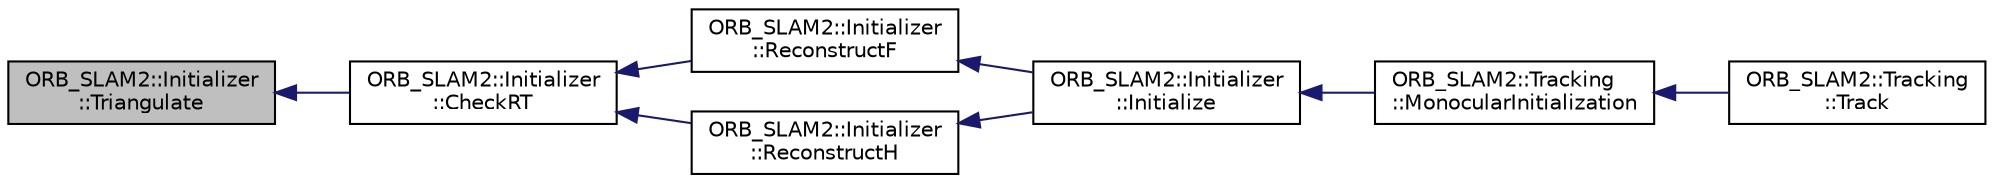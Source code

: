 digraph "ORB_SLAM2::Initializer::Triangulate"
{
  edge [fontname="Helvetica",fontsize="10",labelfontname="Helvetica",labelfontsize="10"];
  node [fontname="Helvetica",fontsize="10",shape=record];
  rankdir="LR";
  Node71 [label="ORB_SLAM2::Initializer\l::Triangulate",height=0.2,width=0.4,color="black", fillcolor="grey75", style="filled", fontcolor="black"];
  Node71 -> Node72 [dir="back",color="midnightblue",fontsize="10",style="solid",fontname="Helvetica"];
  Node72 [label="ORB_SLAM2::Initializer\l::CheckRT",height=0.2,width=0.4,color="black", fillcolor="white", style="filled",URL="$class_o_r_b___s_l_a_m2_1_1_initializer.html#a72e79f6486468cde9abd87b873d840e7",tooltip="进行cheirality check，从而进一步找出F分解后最合适的解 "];
  Node72 -> Node73 [dir="back",color="midnightblue",fontsize="10",style="solid",fontname="Helvetica"];
  Node73 [label="ORB_SLAM2::Initializer\l::ReconstructF",height=0.2,width=0.4,color="black", fillcolor="white", style="filled",URL="$class_o_r_b___s_l_a_m2_1_1_initializer.html#a60796f88f1b3e981ad925a8b566f6315",tooltip="从F恢复R t "];
  Node73 -> Node74 [dir="back",color="midnightblue",fontsize="10",style="solid",fontname="Helvetica"];
  Node74 [label="ORB_SLAM2::Initializer\l::Initialize",height=0.2,width=0.4,color="black", fillcolor="white", style="filled",URL="$class_o_r_b___s_l_a_m2_1_1_initializer.html#a40d41840e2bdb7199ab024871d028c2c",tooltip="并行地计算基础矩阵和单应性矩阵，选取其中一个模型，恢复出最开始两帧之间的相对姿态以及点云 ..."];
  Node74 -> Node75 [dir="back",color="midnightblue",fontsize="10",style="solid",fontname="Helvetica"];
  Node75 [label="ORB_SLAM2::Tracking\l::MonocularInitialization",height=0.2,width=0.4,color="black", fillcolor="white", style="filled",URL="$class_o_r_b___s_l_a_m2_1_1_tracking.html#a7e81c68bb6ced27fcbfa2edec38ef6e0",tooltip="单目的地图初始化 "];
  Node75 -> Node76 [dir="back",color="midnightblue",fontsize="10",style="solid",fontname="Helvetica"];
  Node76 [label="ORB_SLAM2::Tracking\l::Track",height=0.2,width=0.4,color="black", fillcolor="white", style="filled",URL="$class_o_r_b___s_l_a_m2_1_1_tracking.html#af1f2c9c533642d8c33854540e90d1918",tooltip="Main tracking function. It is independent of the input sensor. "];
  Node72 -> Node77 [dir="back",color="midnightblue",fontsize="10",style="solid",fontname="Helvetica"];
  Node77 [label="ORB_SLAM2::Initializer\l::ReconstructH",height=0.2,width=0.4,color="black", fillcolor="white", style="filled",URL="$class_o_r_b___s_l_a_m2_1_1_initializer.html#addc1c05d3b7a5ae35805f69b50f368ea",tooltip="从H恢复R t "];
  Node77 -> Node74 [dir="back",color="midnightblue",fontsize="10",style="solid",fontname="Helvetica"];
}
